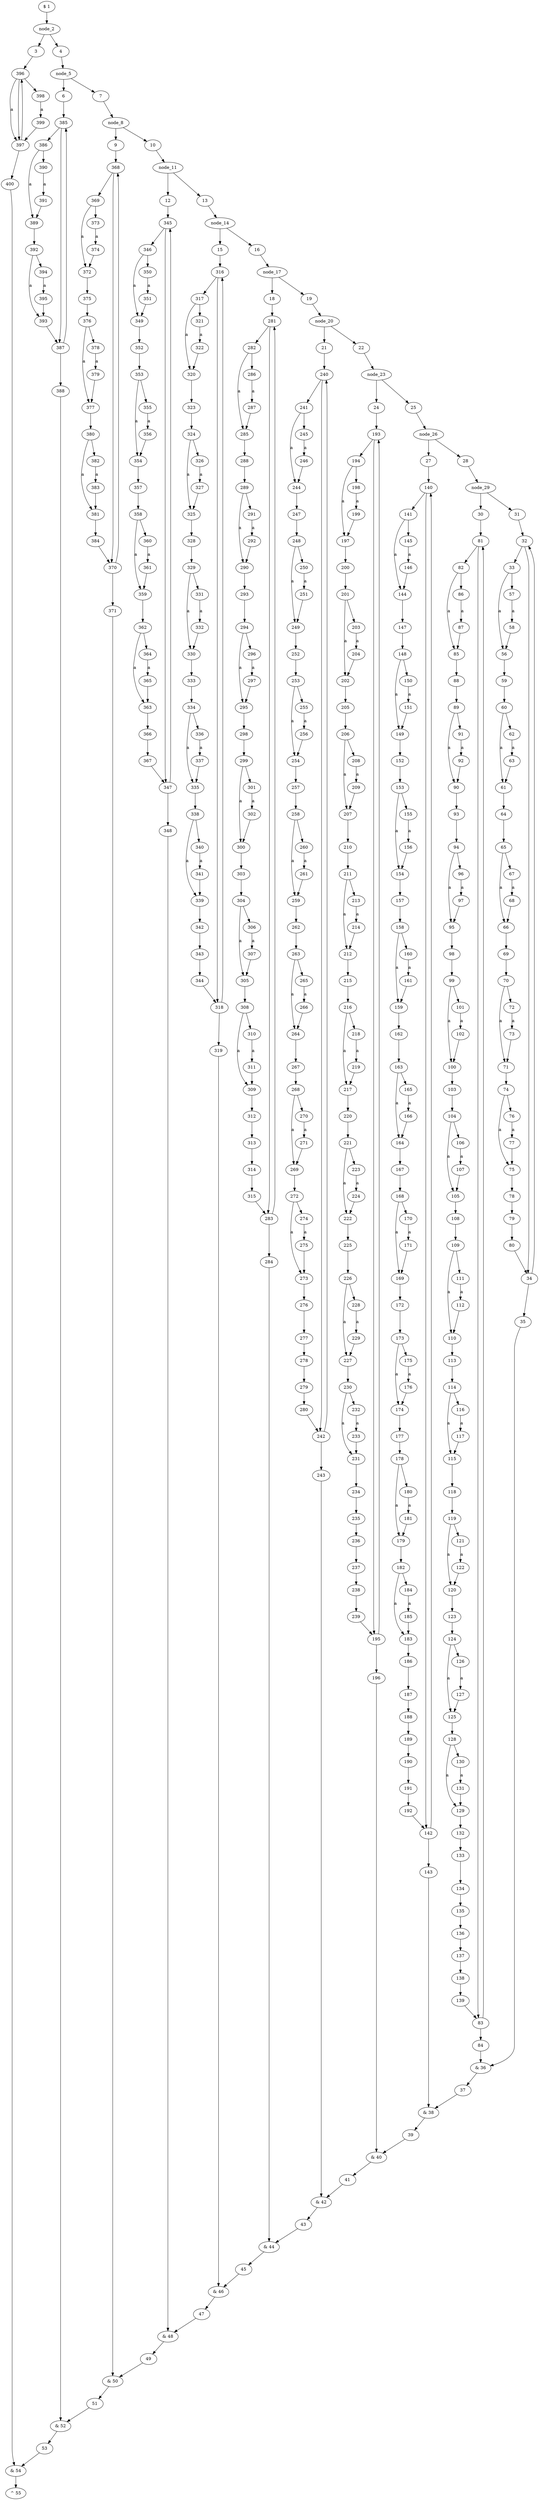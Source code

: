 digraph G {
	node_1 [label="$ 1"]
		node_1 -> node_2
		node_2 -> node_3
		node_2 -> node_4
	node_4 [label="4"]
		node_4 -> node_5
		node_5 -> node_6
		node_5 -> node_7
	node_7 [label="7"]
		node_7 -> node_8
		node_8 -> node_9
		node_8 -> node_10
	node_10 [label="10"]
		node_10 -> node_11
		node_11 -> node_12
		node_11 -> node_13
	node_13 [label="13"]
		node_13 -> node_14
		node_14 -> node_15
		node_14 -> node_16
	node_16 [label="16"]
		node_16 -> node_17
		node_17 -> node_18
		node_17 -> node_19
	node_19 [label="19"]
		node_19 -> node_20
		node_20 -> node_21
		node_20 -> node_22
	node_22 [label="22"]
		node_22 -> node_23
		node_23 -> node_24
		node_23 -> node_25
	node_25 [label="25"]
		node_25 -> node_26
		node_26 -> node_27
		node_26 -> node_28
	node_28 [label="28"]
		node_28 -> node_29
		node_29 -> node_30
		node_29 -> node_31
	node_31 [label="31"]
		node_31 -> node_32
	node_32 [label="32"]
		node_32 -> node_33
		node_32 -> node_34
	node_34 [label="34"]
		node_34 -> node_32
		node_34 -> node_35
	node_35 [label="35"]
		node_35 -> node_36
	node_36 [label="& 36"]
		node_36 -> node_37
	node_37 [label="37"]
		node_37 -> node_38
	node_38 [label="& 38"]
		node_38 -> node_39
	node_39 [label="39"]
		node_39 -> node_40
	node_40 [label="& 40"]
		node_40 -> node_41
	node_41 [label="41"]
		node_41 -> node_42
	node_42 [label="& 42"]
		node_42 -> node_43
	node_43 [label="43"]
		node_43 -> node_44
	node_44 [label="& 44"]
		node_44 -> node_45
	node_45 [label="45"]
		node_45 -> node_46
	node_46 [label="& 46"]
		node_46 -> node_47
	node_47 [label="47"]
		node_47 -> node_48
	node_48 [label="& 48"]
		node_48 -> node_49
	node_49 [label="49"]
		node_49 -> node_50
	node_50 [label="& 50"]
		node_50 -> node_51
	node_51 [label="51"]
		node_51 -> node_52
	node_52 [label="& 52"]
		node_52 -> node_53
	node_53 [label="53"]
		node_53 -> node_54
	node_54 [label="& 54"]
		node_54 -> node_55
	node_55 [label="^ 55"]
	node_33 [label="33"]
		node_33 -> node_56[label = "a"]
		node_33 -> node_57
	node_57 [label="57"]
		node_57 -> node_58[label = "a"]
	node_58 [label="58"]
		node_58 -> node_56
	node_56 [label="56"]
		node_56 -> node_59
	node_59 [label="59"]
		node_59 -> node_60
	node_60 [label="60"]
		node_60 -> node_61[label = "a"]
		node_60 -> node_62
	node_62 [label="62"]
		node_62 -> node_63[label = "a"]
	node_63 [label="63"]
		node_63 -> node_61
	node_61 [label="61"]
		node_61 -> node_64
	node_64 [label="64"]
		node_64 -> node_65
	node_65 [label="65"]
		node_65 -> node_66[label = "a"]
		node_65 -> node_67
	node_67 [label="67"]
		node_67 -> node_68[label = "a"]
	node_68 [label="68"]
		node_68 -> node_66
	node_66 [label="66"]
		node_66 -> node_69
	node_69 [label="69"]
		node_69 -> node_70
	node_70 [label="70"]
		node_70 -> node_71[label = "a"]
		node_70 -> node_72
	node_72 [label="72"]
		node_72 -> node_73[label = "a"]
	node_73 [label="73"]
		node_73 -> node_71
	node_71 [label="71"]
		node_71 -> node_74
	node_74 [label="74"]
		node_74 -> node_75[label = "a"]
		node_74 -> node_76
	node_76 [label="76"]
		node_76 -> node_77[label = "a"]
	node_77 [label="77"]
		node_77 -> node_75
	node_75 [label="75"]
		node_75 -> node_78
	node_78 [label="78"]
		node_78 -> node_79
	node_79 [label="79"]
		node_79 -> node_80
	node_80 [label="80"]
		node_80 -> node_34
	node_30 [label="30"]
		node_30 -> node_81
	node_81 [label="81"]
		node_81 -> node_82
		node_81 -> node_83
	node_83 [label="83"]
		node_83 -> node_81
		node_83 -> node_84
	node_84 [label="84"]
		node_84 -> node_36
	node_82 [label="82"]
		node_82 -> node_85[label = "a"]
		node_82 -> node_86
	node_86 [label="86"]
		node_86 -> node_87[label = "a"]
	node_87 [label="87"]
		node_87 -> node_85
	node_85 [label="85"]
		node_85 -> node_88
	node_88 [label="88"]
		node_88 -> node_89
	node_89 [label="89"]
		node_89 -> node_90[label = "a"]
		node_89 -> node_91
	node_91 [label="91"]
		node_91 -> node_92[label = "a"]
	node_92 [label="92"]
		node_92 -> node_90
	node_90 [label="90"]
		node_90 -> node_93
	node_93 [label="93"]
		node_93 -> node_94
	node_94 [label="94"]
		node_94 -> node_95[label = "a"]
		node_94 -> node_96
	node_96 [label="96"]
		node_96 -> node_97[label = "a"]
	node_97 [label="97"]
		node_97 -> node_95
	node_95 [label="95"]
		node_95 -> node_98
	node_98 [label="98"]
		node_98 -> node_99
	node_99 [label="99"]
		node_99 -> node_100[label = "a"]
		node_99 -> node_101
	node_101 [label="101"]
		node_101 -> node_102[label = "a"]
	node_102 [label="102"]
		node_102 -> node_100
	node_100 [label="100"]
		node_100 -> node_103
	node_103 [label="103"]
		node_103 -> node_104
	node_104 [label="104"]
		node_104 -> node_105[label = "a"]
		node_104 -> node_106
	node_106 [label="106"]
		node_106 -> node_107[label = "a"]
	node_107 [label="107"]
		node_107 -> node_105
	node_105 [label="105"]
		node_105 -> node_108
	node_108 [label="108"]
		node_108 -> node_109
	node_109 [label="109"]
		node_109 -> node_110[label = "a"]
		node_109 -> node_111
	node_111 [label="111"]
		node_111 -> node_112[label = "a"]
	node_112 [label="112"]
		node_112 -> node_110
	node_110 [label="110"]
		node_110 -> node_113
	node_113 [label="113"]
		node_113 -> node_114
	node_114 [label="114"]
		node_114 -> node_115[label = "a"]
		node_114 -> node_116
	node_116 [label="116"]
		node_116 -> node_117[label = "a"]
	node_117 [label="117"]
		node_117 -> node_115
	node_115 [label="115"]
		node_115 -> node_118
	node_118 [label="118"]
		node_118 -> node_119
	node_119 [label="119"]
		node_119 -> node_120[label = "a"]
		node_119 -> node_121
	node_121 [label="121"]
		node_121 -> node_122[label = "a"]
	node_122 [label="122"]
		node_122 -> node_120
	node_120 [label="120"]
		node_120 -> node_123
	node_123 [label="123"]
		node_123 -> node_124
	node_124 [label="124"]
		node_124 -> node_125[label = "a"]
		node_124 -> node_126
	node_126 [label="126"]
		node_126 -> node_127[label = "a"]
	node_127 [label="127"]
		node_127 -> node_125
	node_125 [label="125"]
		node_125 -> node_128
	node_128 [label="128"]
		node_128 -> node_129[label = "a"]
		node_128 -> node_130
	node_130 [label="130"]
		node_130 -> node_131[label = "a"]
	node_131 [label="131"]
		node_131 -> node_129
	node_129 [label="129"]
		node_129 -> node_132
	node_132 [label="132"]
		node_132 -> node_133
	node_133 [label="133"]
		node_133 -> node_134
	node_134 [label="134"]
		node_134 -> node_135
	node_135 [label="135"]
		node_135 -> node_136
	node_136 [label="136"]
		node_136 -> node_137
	node_137 [label="137"]
		node_137 -> node_138
	node_138 [label="138"]
		node_138 -> node_139
	node_139 [label="139"]
		node_139 -> node_83
	node_27 [label="27"]
		node_27 -> node_140
	node_140 [label="140"]
		node_140 -> node_141
		node_140 -> node_142
	node_142 [label="142"]
		node_142 -> node_140
		node_142 -> node_143
	node_143 [label="143"]
		node_143 -> node_38
	node_141 [label="141"]
		node_141 -> node_144[label = "a"]
		node_141 -> node_145
	node_145 [label="145"]
		node_145 -> node_146[label = "a"]
	node_146 [label="146"]
		node_146 -> node_144
	node_144 [label="144"]
		node_144 -> node_147
	node_147 [label="147"]
		node_147 -> node_148
	node_148 [label="148"]
		node_148 -> node_149[label = "a"]
		node_148 -> node_150
	node_150 [label="150"]
		node_150 -> node_151[label = "a"]
	node_151 [label="151"]
		node_151 -> node_149
	node_149 [label="149"]
		node_149 -> node_152
	node_152 [label="152"]
		node_152 -> node_153
	node_153 [label="153"]
		node_153 -> node_154[label = "a"]
		node_153 -> node_155
	node_155 [label="155"]
		node_155 -> node_156[label = "a"]
	node_156 [label="156"]
		node_156 -> node_154
	node_154 [label="154"]
		node_154 -> node_157
	node_157 [label="157"]
		node_157 -> node_158
	node_158 [label="158"]
		node_158 -> node_159[label = "a"]
		node_158 -> node_160
	node_160 [label="160"]
		node_160 -> node_161[label = "a"]
	node_161 [label="161"]
		node_161 -> node_159
	node_159 [label="159"]
		node_159 -> node_162
	node_162 [label="162"]
		node_162 -> node_163
	node_163 [label="163"]
		node_163 -> node_164[label = "a"]
		node_163 -> node_165
	node_165 [label="165"]
		node_165 -> node_166[label = "a"]
	node_166 [label="166"]
		node_166 -> node_164
	node_164 [label="164"]
		node_164 -> node_167
	node_167 [label="167"]
		node_167 -> node_168
	node_168 [label="168"]
		node_168 -> node_169[label = "a"]
		node_168 -> node_170
	node_170 [label="170"]
		node_170 -> node_171[label = "a"]
	node_171 [label="171"]
		node_171 -> node_169
	node_169 [label="169"]
		node_169 -> node_172
	node_172 [label="172"]
		node_172 -> node_173
	node_173 [label="173"]
		node_173 -> node_174[label = "a"]
		node_173 -> node_175
	node_175 [label="175"]
		node_175 -> node_176[label = "a"]
	node_176 [label="176"]
		node_176 -> node_174
	node_174 [label="174"]
		node_174 -> node_177
	node_177 [label="177"]
		node_177 -> node_178
	node_178 [label="178"]
		node_178 -> node_179[label = "a"]
		node_178 -> node_180
	node_180 [label="180"]
		node_180 -> node_181[label = "a"]
	node_181 [label="181"]
		node_181 -> node_179
	node_179 [label="179"]
		node_179 -> node_182
	node_182 [label="182"]
		node_182 -> node_183[label = "a"]
		node_182 -> node_184
	node_184 [label="184"]
		node_184 -> node_185[label = "a"]
	node_185 [label="185"]
		node_185 -> node_183
	node_183 [label="183"]
		node_183 -> node_186
	node_186 [label="186"]
		node_186 -> node_187
	node_187 [label="187"]
		node_187 -> node_188
	node_188 [label="188"]
		node_188 -> node_189
	node_189 [label="189"]
		node_189 -> node_190
	node_190 [label="190"]
		node_190 -> node_191
	node_191 [label="191"]
		node_191 -> node_192
	node_192 [label="192"]
		node_192 -> node_142
	node_24 [label="24"]
		node_24 -> node_193
	node_193 [label="193"]
		node_193 -> node_194
		node_193 -> node_195
	node_195 [label="195"]
		node_195 -> node_193
		node_195 -> node_196
	node_196 [label="196"]
		node_196 -> node_40
	node_194 [label="194"]
		node_194 -> node_197[label = "a"]
		node_194 -> node_198
	node_198 [label="198"]
		node_198 -> node_199[label = "a"]
	node_199 [label="199"]
		node_199 -> node_197
	node_197 [label="197"]
		node_197 -> node_200
	node_200 [label="200"]
		node_200 -> node_201
	node_201 [label="201"]
		node_201 -> node_202[label = "a"]
		node_201 -> node_203
	node_203 [label="203"]
		node_203 -> node_204[label = "a"]
	node_204 [label="204"]
		node_204 -> node_202
	node_202 [label="202"]
		node_202 -> node_205
	node_205 [label="205"]
		node_205 -> node_206
	node_206 [label="206"]
		node_206 -> node_207[label = "a"]
		node_206 -> node_208
	node_208 [label="208"]
		node_208 -> node_209[label = "a"]
	node_209 [label="209"]
		node_209 -> node_207
	node_207 [label="207"]
		node_207 -> node_210
	node_210 [label="210"]
		node_210 -> node_211
	node_211 [label="211"]
		node_211 -> node_212[label = "a"]
		node_211 -> node_213
	node_213 [label="213"]
		node_213 -> node_214[label = "a"]
	node_214 [label="214"]
		node_214 -> node_212
	node_212 [label="212"]
		node_212 -> node_215
	node_215 [label="215"]
		node_215 -> node_216
	node_216 [label="216"]
		node_216 -> node_217[label = "a"]
		node_216 -> node_218
	node_218 [label="218"]
		node_218 -> node_219[label = "a"]
	node_219 [label="219"]
		node_219 -> node_217
	node_217 [label="217"]
		node_217 -> node_220
	node_220 [label="220"]
		node_220 -> node_221
	node_221 [label="221"]
		node_221 -> node_222[label = "a"]
		node_221 -> node_223
	node_223 [label="223"]
		node_223 -> node_224[label = "a"]
	node_224 [label="224"]
		node_224 -> node_222
	node_222 [label="222"]
		node_222 -> node_225
	node_225 [label="225"]
		node_225 -> node_226
	node_226 [label="226"]
		node_226 -> node_227[label = "a"]
		node_226 -> node_228
	node_228 [label="228"]
		node_228 -> node_229[label = "a"]
	node_229 [label="229"]
		node_229 -> node_227
	node_227 [label="227"]
		node_227 -> node_230
	node_230 [label="230"]
		node_230 -> node_231[label = "a"]
		node_230 -> node_232
	node_232 [label="232"]
		node_232 -> node_233[label = "a"]
	node_233 [label="233"]
		node_233 -> node_231
	node_231 [label="231"]
		node_231 -> node_234
	node_234 [label="234"]
		node_234 -> node_235
	node_235 [label="235"]
		node_235 -> node_236
	node_236 [label="236"]
		node_236 -> node_237
	node_237 [label="237"]
		node_237 -> node_238
	node_238 [label="238"]
		node_238 -> node_239
	node_239 [label="239"]
		node_239 -> node_195
	node_21 [label="21"]
		node_21 -> node_240
	node_240 [label="240"]
		node_240 -> node_241
		node_240 -> node_242
	node_242 [label="242"]
		node_242 -> node_240
		node_242 -> node_243
	node_243 [label="243"]
		node_243 -> node_42
	node_241 [label="241"]
		node_241 -> node_244[label = "a"]
		node_241 -> node_245
	node_245 [label="245"]
		node_245 -> node_246[label = "a"]
	node_246 [label="246"]
		node_246 -> node_244
	node_244 [label="244"]
		node_244 -> node_247
	node_247 [label="247"]
		node_247 -> node_248
	node_248 [label="248"]
		node_248 -> node_249[label = "a"]
		node_248 -> node_250
	node_250 [label="250"]
		node_250 -> node_251[label = "a"]
	node_251 [label="251"]
		node_251 -> node_249
	node_249 [label="249"]
		node_249 -> node_252
	node_252 [label="252"]
		node_252 -> node_253
	node_253 [label="253"]
		node_253 -> node_254[label = "a"]
		node_253 -> node_255
	node_255 [label="255"]
		node_255 -> node_256[label = "a"]
	node_256 [label="256"]
		node_256 -> node_254
	node_254 [label="254"]
		node_254 -> node_257
	node_257 [label="257"]
		node_257 -> node_258
	node_258 [label="258"]
		node_258 -> node_259[label = "a"]
		node_258 -> node_260
	node_260 [label="260"]
		node_260 -> node_261[label = "a"]
	node_261 [label="261"]
		node_261 -> node_259
	node_259 [label="259"]
		node_259 -> node_262
	node_262 [label="262"]
		node_262 -> node_263
	node_263 [label="263"]
		node_263 -> node_264[label = "a"]
		node_263 -> node_265
	node_265 [label="265"]
		node_265 -> node_266[label = "a"]
	node_266 [label="266"]
		node_266 -> node_264
	node_264 [label="264"]
		node_264 -> node_267
	node_267 [label="267"]
		node_267 -> node_268
	node_268 [label="268"]
		node_268 -> node_269[label = "a"]
		node_268 -> node_270
	node_270 [label="270"]
		node_270 -> node_271[label = "a"]
	node_271 [label="271"]
		node_271 -> node_269
	node_269 [label="269"]
		node_269 -> node_272
	node_272 [label="272"]
		node_272 -> node_273[label = "a"]
		node_272 -> node_274
	node_274 [label="274"]
		node_274 -> node_275[label = "a"]
	node_275 [label="275"]
		node_275 -> node_273
	node_273 [label="273"]
		node_273 -> node_276
	node_276 [label="276"]
		node_276 -> node_277
	node_277 [label="277"]
		node_277 -> node_278
	node_278 [label="278"]
		node_278 -> node_279
	node_279 [label="279"]
		node_279 -> node_280
	node_280 [label="280"]
		node_280 -> node_242
	node_18 [label="18"]
		node_18 -> node_281
	node_281 [label="281"]
		node_281 -> node_282
		node_281 -> node_283
	node_283 [label="283"]
		node_283 -> node_281
		node_283 -> node_284
	node_284 [label="284"]
		node_284 -> node_44
	node_282 [label="282"]
		node_282 -> node_285[label = "a"]
		node_282 -> node_286
	node_286 [label="286"]
		node_286 -> node_287[label = "a"]
	node_287 [label="287"]
		node_287 -> node_285
	node_285 [label="285"]
		node_285 -> node_288
	node_288 [label="288"]
		node_288 -> node_289
	node_289 [label="289"]
		node_289 -> node_290[label = "a"]
		node_289 -> node_291
	node_291 [label="291"]
		node_291 -> node_292[label = "a"]
	node_292 [label="292"]
		node_292 -> node_290
	node_290 [label="290"]
		node_290 -> node_293
	node_293 [label="293"]
		node_293 -> node_294
	node_294 [label="294"]
		node_294 -> node_295[label = "a"]
		node_294 -> node_296
	node_296 [label="296"]
		node_296 -> node_297[label = "a"]
	node_297 [label="297"]
		node_297 -> node_295
	node_295 [label="295"]
		node_295 -> node_298
	node_298 [label="298"]
		node_298 -> node_299
	node_299 [label="299"]
		node_299 -> node_300[label = "a"]
		node_299 -> node_301
	node_301 [label="301"]
		node_301 -> node_302[label = "a"]
	node_302 [label="302"]
		node_302 -> node_300
	node_300 [label="300"]
		node_300 -> node_303
	node_303 [label="303"]
		node_303 -> node_304
	node_304 [label="304"]
		node_304 -> node_305[label = "a"]
		node_304 -> node_306
	node_306 [label="306"]
		node_306 -> node_307[label = "a"]
	node_307 [label="307"]
		node_307 -> node_305
	node_305 [label="305"]
		node_305 -> node_308
	node_308 [label="308"]
		node_308 -> node_309[label = "a"]
		node_308 -> node_310
	node_310 [label="310"]
		node_310 -> node_311[label = "a"]
	node_311 [label="311"]
		node_311 -> node_309
	node_309 [label="309"]
		node_309 -> node_312
	node_312 [label="312"]
		node_312 -> node_313
	node_313 [label="313"]
		node_313 -> node_314
	node_314 [label="314"]
		node_314 -> node_315
	node_315 [label="315"]
		node_315 -> node_283
	node_15 [label="15"]
		node_15 -> node_316
	node_316 [label="316"]
		node_316 -> node_317
		node_316 -> node_318
	node_318 [label="318"]
		node_318 -> node_316
		node_318 -> node_319
	node_319 [label="319"]
		node_319 -> node_46
	node_317 [label="317"]
		node_317 -> node_320[label = "a"]
		node_317 -> node_321
	node_321 [label="321"]
		node_321 -> node_322[label = "a"]
	node_322 [label="322"]
		node_322 -> node_320
	node_320 [label="320"]
		node_320 -> node_323
	node_323 [label="323"]
		node_323 -> node_324
	node_324 [label="324"]
		node_324 -> node_325[label = "a"]
		node_324 -> node_326
	node_326 [label="326"]
		node_326 -> node_327[label = "a"]
	node_327 [label="327"]
		node_327 -> node_325
	node_325 [label="325"]
		node_325 -> node_328
	node_328 [label="328"]
		node_328 -> node_329
	node_329 [label="329"]
		node_329 -> node_330[label = "a"]
		node_329 -> node_331
	node_331 [label="331"]
		node_331 -> node_332[label = "a"]
	node_332 [label="332"]
		node_332 -> node_330
	node_330 [label="330"]
		node_330 -> node_333
	node_333 [label="333"]
		node_333 -> node_334
	node_334 [label="334"]
		node_334 -> node_335[label = "a"]
		node_334 -> node_336
	node_336 [label="336"]
		node_336 -> node_337[label = "a"]
	node_337 [label="337"]
		node_337 -> node_335
	node_335 [label="335"]
		node_335 -> node_338
	node_338 [label="338"]
		node_338 -> node_339[label = "a"]
		node_338 -> node_340
	node_340 [label="340"]
		node_340 -> node_341[label = "a"]
	node_341 [label="341"]
		node_341 -> node_339
	node_339 [label="339"]
		node_339 -> node_342
	node_342 [label="342"]
		node_342 -> node_343
	node_343 [label="343"]
		node_343 -> node_344
	node_344 [label="344"]
		node_344 -> node_318
	node_12 [label="12"]
		node_12 -> node_345
	node_345 [label="345"]
		node_345 -> node_346
		node_345 -> node_347
	node_347 [label="347"]
		node_347 -> node_345
		node_347 -> node_348
	node_348 [label="348"]
		node_348 -> node_48
	node_346 [label="346"]
		node_346 -> node_349[label = "a"]
		node_346 -> node_350
	node_350 [label="350"]
		node_350 -> node_351[label = "a"]
	node_351 [label="351"]
		node_351 -> node_349
	node_349 [label="349"]
		node_349 -> node_352
	node_352 [label="352"]
		node_352 -> node_353
	node_353 [label="353"]
		node_353 -> node_354[label = "a"]
		node_353 -> node_355
	node_355 [label="355"]
		node_355 -> node_356[label = "a"]
	node_356 [label="356"]
		node_356 -> node_354
	node_354 [label="354"]
		node_354 -> node_357
	node_357 [label="357"]
		node_357 -> node_358
	node_358 [label="358"]
		node_358 -> node_359[label = "a"]
		node_358 -> node_360
	node_360 [label="360"]
		node_360 -> node_361[label = "a"]
	node_361 [label="361"]
		node_361 -> node_359
	node_359 [label="359"]
		node_359 -> node_362
	node_362 [label="362"]
		node_362 -> node_363[label = "a"]
		node_362 -> node_364
	node_364 [label="364"]
		node_364 -> node_365[label = "a"]
	node_365 [label="365"]
		node_365 -> node_363
	node_363 [label="363"]
		node_363 -> node_366
	node_366 [label="366"]
		node_366 -> node_367
	node_367 [label="367"]
		node_367 -> node_347
	node_9 [label="9"]
		node_9 -> node_368
	node_368 [label="368"]
		node_368 -> node_369
		node_368 -> node_370
	node_370 [label="370"]
		node_370 -> node_368
		node_370 -> node_371
	node_371 [label="371"]
		node_371 -> node_50
	node_369 [label="369"]
		node_369 -> node_372[label = "a"]
		node_369 -> node_373
	node_373 [label="373"]
		node_373 -> node_374[label = "a"]
	node_374 [label="374"]
		node_374 -> node_372
	node_372 [label="372"]
		node_372 -> node_375
	node_375 [label="375"]
		node_375 -> node_376
	node_376 [label="376"]
		node_376 -> node_377[label = "a"]
		node_376 -> node_378
	node_378 [label="378"]
		node_378 -> node_379[label = "a"]
	node_379 [label="379"]
		node_379 -> node_377
	node_377 [label="377"]
		node_377 -> node_380
	node_380 [label="380"]
		node_380 -> node_381[label = "a"]
		node_380 -> node_382
	node_382 [label="382"]
		node_382 -> node_383[label = "a"]
	node_383 [label="383"]
		node_383 -> node_381
	node_381 [label="381"]
		node_381 -> node_384
	node_384 [label="384"]
		node_384 -> node_370
	node_6 [label="6"]
		node_6 -> node_385
	node_385 [label="385"]
		node_385 -> node_386
		node_385 -> node_387
	node_387 [label="387"]
		node_387 -> node_385
		node_387 -> node_388
	node_388 [label="388"]
		node_388 -> node_52
	node_386 [label="386"]
		node_386 -> node_389[label = "a"]
		node_386 -> node_390
	node_390 [label="390"]
		node_390 -> node_391[label = "a"]
	node_391 [label="391"]
		node_391 -> node_389
	node_389 [label="389"]
		node_389 -> node_392
	node_392 [label="392"]
		node_392 -> node_393[label = "a"]
		node_392 -> node_394
	node_394 [label="394"]
		node_394 -> node_395[label = "a"]
	node_395 [label="395"]
		node_395 -> node_393
	node_393 [label="393"]
		node_393 -> node_387
	node_3 [label="3"]
		node_3 -> node_396
	node_396 [label="396"]
		node_396 -> node_397[label = "a"]
		node_396 -> node_398
		node_396 -> node_397
	node_398 [label="398"]
		node_398 -> node_399[label = "a"]
	node_399 [label="399"]
		node_399 -> node_397
	node_397 [label="397"]
		node_397 -> node_396
		node_397 -> node_400
	node_400 [label="400"]
		node_400 -> node_54
}
